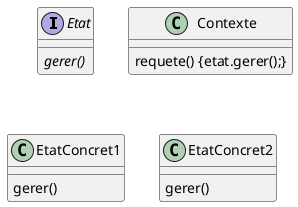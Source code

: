 @startuml

'-----------------------------------
' UML patterns illustrated
' JMB 2014
'-----------------------------------

interface Etat
Etat : {abstract} gerer()

'class Contexte --> "+etat" Etat
Contexte : requete() {etat.gerer();}

'class EtatConcret1 implements Etat
'class EtatConcret2 implements Etat

class EtatConcret1
class EtatConcret2 

EtatConcret1 : gerer()
EtatConcret2 : gerer()

@enduml
